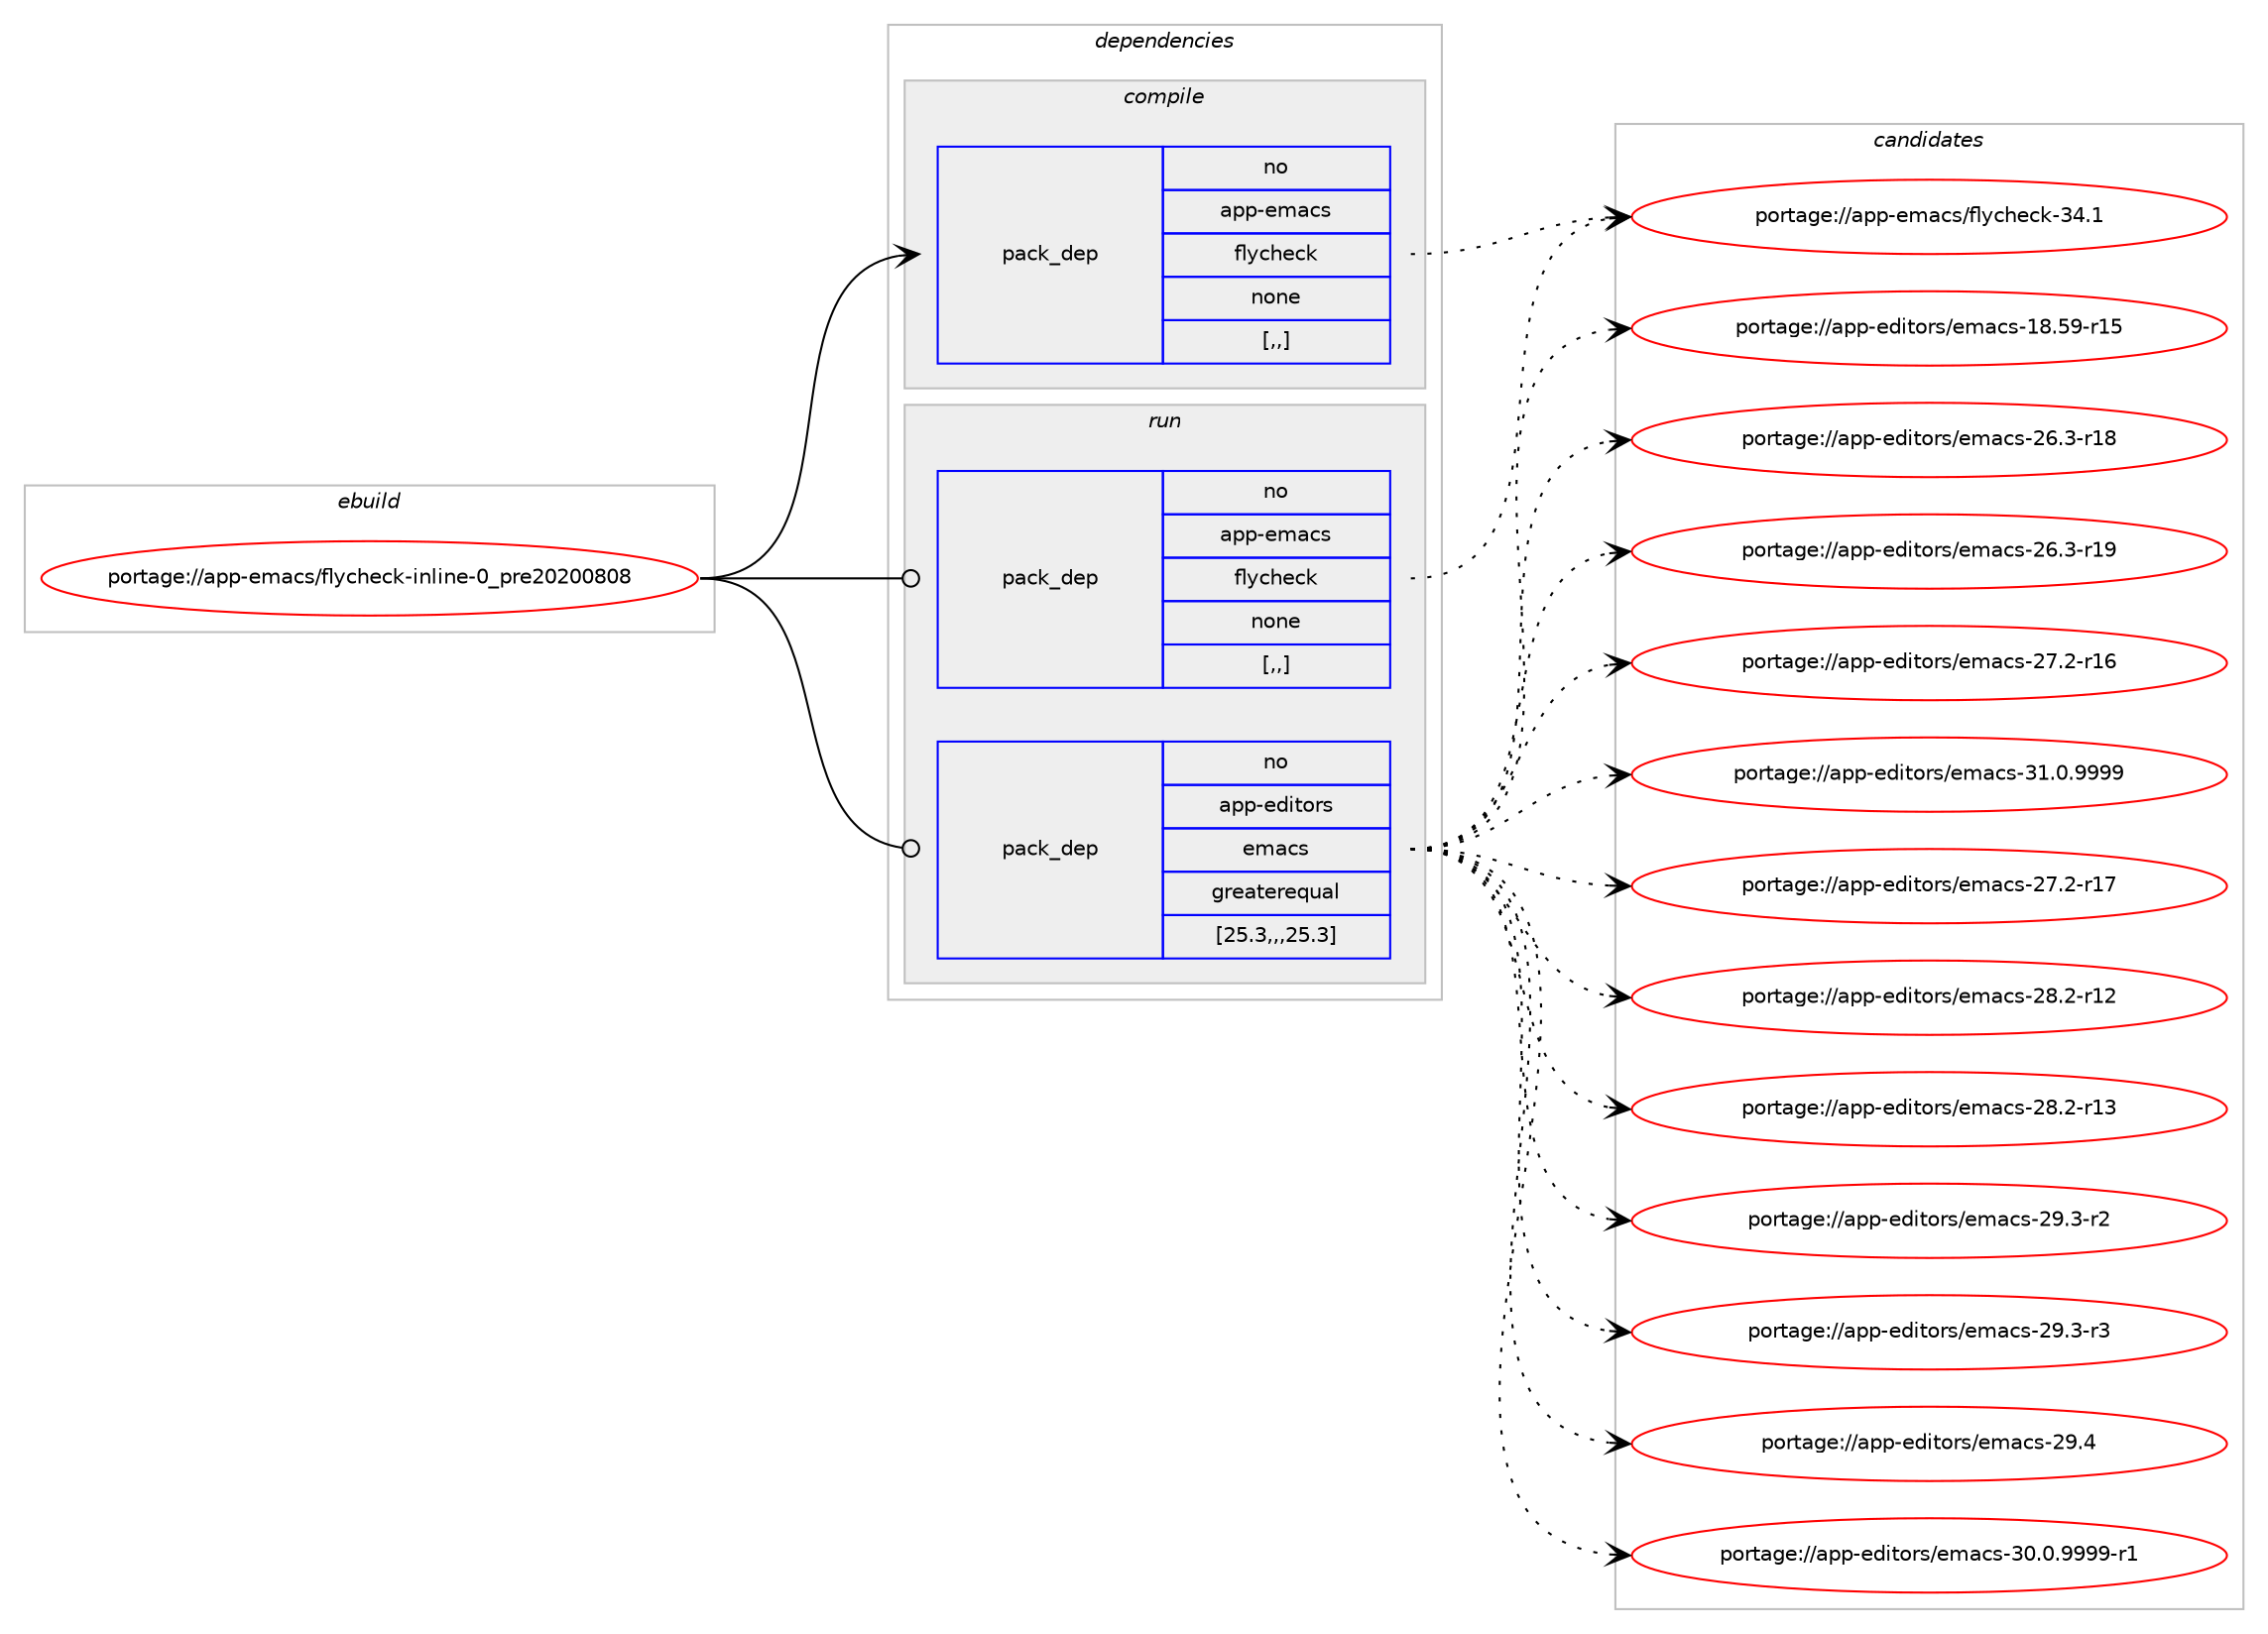digraph prolog {

# *************
# Graph options
# *************

newrank=true;
concentrate=true;
compound=true;
graph [rankdir=LR,fontname=Helvetica,fontsize=10,ranksep=1.5];#, ranksep=2.5, nodesep=0.2];
edge  [arrowhead=vee];
node  [fontname=Helvetica,fontsize=10];

# **********
# The ebuild
# **********

subgraph cluster_leftcol {
color=gray;
rank=same;
label=<<i>ebuild</i>>;
id [label="portage://app-emacs/flycheck-inline-0_pre20200808", color=red, width=4, href="../app-emacs/flycheck-inline-0_pre20200808.svg"];
}

# ****************
# The dependencies
# ****************

subgraph cluster_midcol {
color=gray;
label=<<i>dependencies</i>>;
subgraph cluster_compile {
fillcolor="#eeeeee";
style=filled;
label=<<i>compile</i>>;
subgraph pack15995 {
dependency22184 [label=<<TABLE BORDER="0" CELLBORDER="1" CELLSPACING="0" CELLPADDING="4" WIDTH="220"><TR><TD ROWSPAN="6" CELLPADDING="30">pack_dep</TD></TR><TR><TD WIDTH="110">no</TD></TR><TR><TD>app-emacs</TD></TR><TR><TD>flycheck</TD></TR><TR><TD>none</TD></TR><TR><TD>[,,]</TD></TR></TABLE>>, shape=none, color=blue];
}
id:e -> dependency22184:w [weight=20,style="solid",arrowhead="vee"];
}
subgraph cluster_compileandrun {
fillcolor="#eeeeee";
style=filled;
label=<<i>compile and run</i>>;
}
subgraph cluster_run {
fillcolor="#eeeeee";
style=filled;
label=<<i>run</i>>;
subgraph pack15996 {
dependency22185 [label=<<TABLE BORDER="0" CELLBORDER="1" CELLSPACING="0" CELLPADDING="4" WIDTH="220"><TR><TD ROWSPAN="6" CELLPADDING="30">pack_dep</TD></TR><TR><TD WIDTH="110">no</TD></TR><TR><TD>app-editors</TD></TR><TR><TD>emacs</TD></TR><TR><TD>greaterequal</TD></TR><TR><TD>[25.3,,,25.3]</TD></TR></TABLE>>, shape=none, color=blue];
}
id:e -> dependency22185:w [weight=20,style="solid",arrowhead="odot"];
subgraph pack15997 {
dependency22186 [label=<<TABLE BORDER="0" CELLBORDER="1" CELLSPACING="0" CELLPADDING="4" WIDTH="220"><TR><TD ROWSPAN="6" CELLPADDING="30">pack_dep</TD></TR><TR><TD WIDTH="110">no</TD></TR><TR><TD>app-emacs</TD></TR><TR><TD>flycheck</TD></TR><TR><TD>none</TD></TR><TR><TD>[,,]</TD></TR></TABLE>>, shape=none, color=blue];
}
id:e -> dependency22186:w [weight=20,style="solid",arrowhead="odot"];
}
}

# **************
# The candidates
# **************

subgraph cluster_choices {
rank=same;
color=gray;
label=<<i>candidates</i>>;

subgraph choice15995 {
color=black;
nodesep=1;
choice971121124510110997991154710210812199104101991074551524649 [label="portage://app-emacs/flycheck-34.1", color=red, width=4,href="../app-emacs/flycheck-34.1.svg"];
dependency22184:e -> choice971121124510110997991154710210812199104101991074551524649:w [style=dotted,weight="100"];
}
subgraph choice15996 {
color=black;
nodesep=1;
choice9711211245101100105116111114115471011099799115454956465357451144953 [label="portage://app-editors/emacs-18.59-r15", color=red, width=4,href="../app-editors/emacs-18.59-r15.svg"];
choice97112112451011001051161111141154710110997991154550544651451144956 [label="portage://app-editors/emacs-26.3-r18", color=red, width=4,href="../app-editors/emacs-26.3-r18.svg"];
choice97112112451011001051161111141154710110997991154550544651451144957 [label="portage://app-editors/emacs-26.3-r19", color=red, width=4,href="../app-editors/emacs-26.3-r19.svg"];
choice97112112451011001051161111141154710110997991154550554650451144954 [label="portage://app-editors/emacs-27.2-r16", color=red, width=4,href="../app-editors/emacs-27.2-r16.svg"];
choice97112112451011001051161111141154710110997991154550554650451144955 [label="portage://app-editors/emacs-27.2-r17", color=red, width=4,href="../app-editors/emacs-27.2-r17.svg"];
choice97112112451011001051161111141154710110997991154550564650451144950 [label="portage://app-editors/emacs-28.2-r12", color=red, width=4,href="../app-editors/emacs-28.2-r12.svg"];
choice97112112451011001051161111141154710110997991154550564650451144951 [label="portage://app-editors/emacs-28.2-r13", color=red, width=4,href="../app-editors/emacs-28.2-r13.svg"];
choice971121124510110010511611111411547101109979911545505746514511450 [label="portage://app-editors/emacs-29.3-r2", color=red, width=4,href="../app-editors/emacs-29.3-r2.svg"];
choice971121124510110010511611111411547101109979911545505746514511451 [label="portage://app-editors/emacs-29.3-r3", color=red, width=4,href="../app-editors/emacs-29.3-r3.svg"];
choice97112112451011001051161111141154710110997991154550574652 [label="portage://app-editors/emacs-29.4", color=red, width=4,href="../app-editors/emacs-29.4.svg"];
choice9711211245101100105116111114115471011099799115455148464846575757574511449 [label="portage://app-editors/emacs-30.0.9999-r1", color=red, width=4,href="../app-editors/emacs-30.0.9999-r1.svg"];
choice971121124510110010511611111411547101109979911545514946484657575757 [label="portage://app-editors/emacs-31.0.9999", color=red, width=4,href="../app-editors/emacs-31.0.9999.svg"];
dependency22185:e -> choice9711211245101100105116111114115471011099799115454956465357451144953:w [style=dotted,weight="100"];
dependency22185:e -> choice97112112451011001051161111141154710110997991154550544651451144956:w [style=dotted,weight="100"];
dependency22185:e -> choice97112112451011001051161111141154710110997991154550544651451144957:w [style=dotted,weight="100"];
dependency22185:e -> choice97112112451011001051161111141154710110997991154550554650451144954:w [style=dotted,weight="100"];
dependency22185:e -> choice97112112451011001051161111141154710110997991154550554650451144955:w [style=dotted,weight="100"];
dependency22185:e -> choice97112112451011001051161111141154710110997991154550564650451144950:w [style=dotted,weight="100"];
dependency22185:e -> choice97112112451011001051161111141154710110997991154550564650451144951:w [style=dotted,weight="100"];
dependency22185:e -> choice971121124510110010511611111411547101109979911545505746514511450:w [style=dotted,weight="100"];
dependency22185:e -> choice971121124510110010511611111411547101109979911545505746514511451:w [style=dotted,weight="100"];
dependency22185:e -> choice97112112451011001051161111141154710110997991154550574652:w [style=dotted,weight="100"];
dependency22185:e -> choice9711211245101100105116111114115471011099799115455148464846575757574511449:w [style=dotted,weight="100"];
dependency22185:e -> choice971121124510110010511611111411547101109979911545514946484657575757:w [style=dotted,weight="100"];
}
subgraph choice15997 {
color=black;
nodesep=1;
choice971121124510110997991154710210812199104101991074551524649 [label="portage://app-emacs/flycheck-34.1", color=red, width=4,href="../app-emacs/flycheck-34.1.svg"];
dependency22186:e -> choice971121124510110997991154710210812199104101991074551524649:w [style=dotted,weight="100"];
}
}

}
